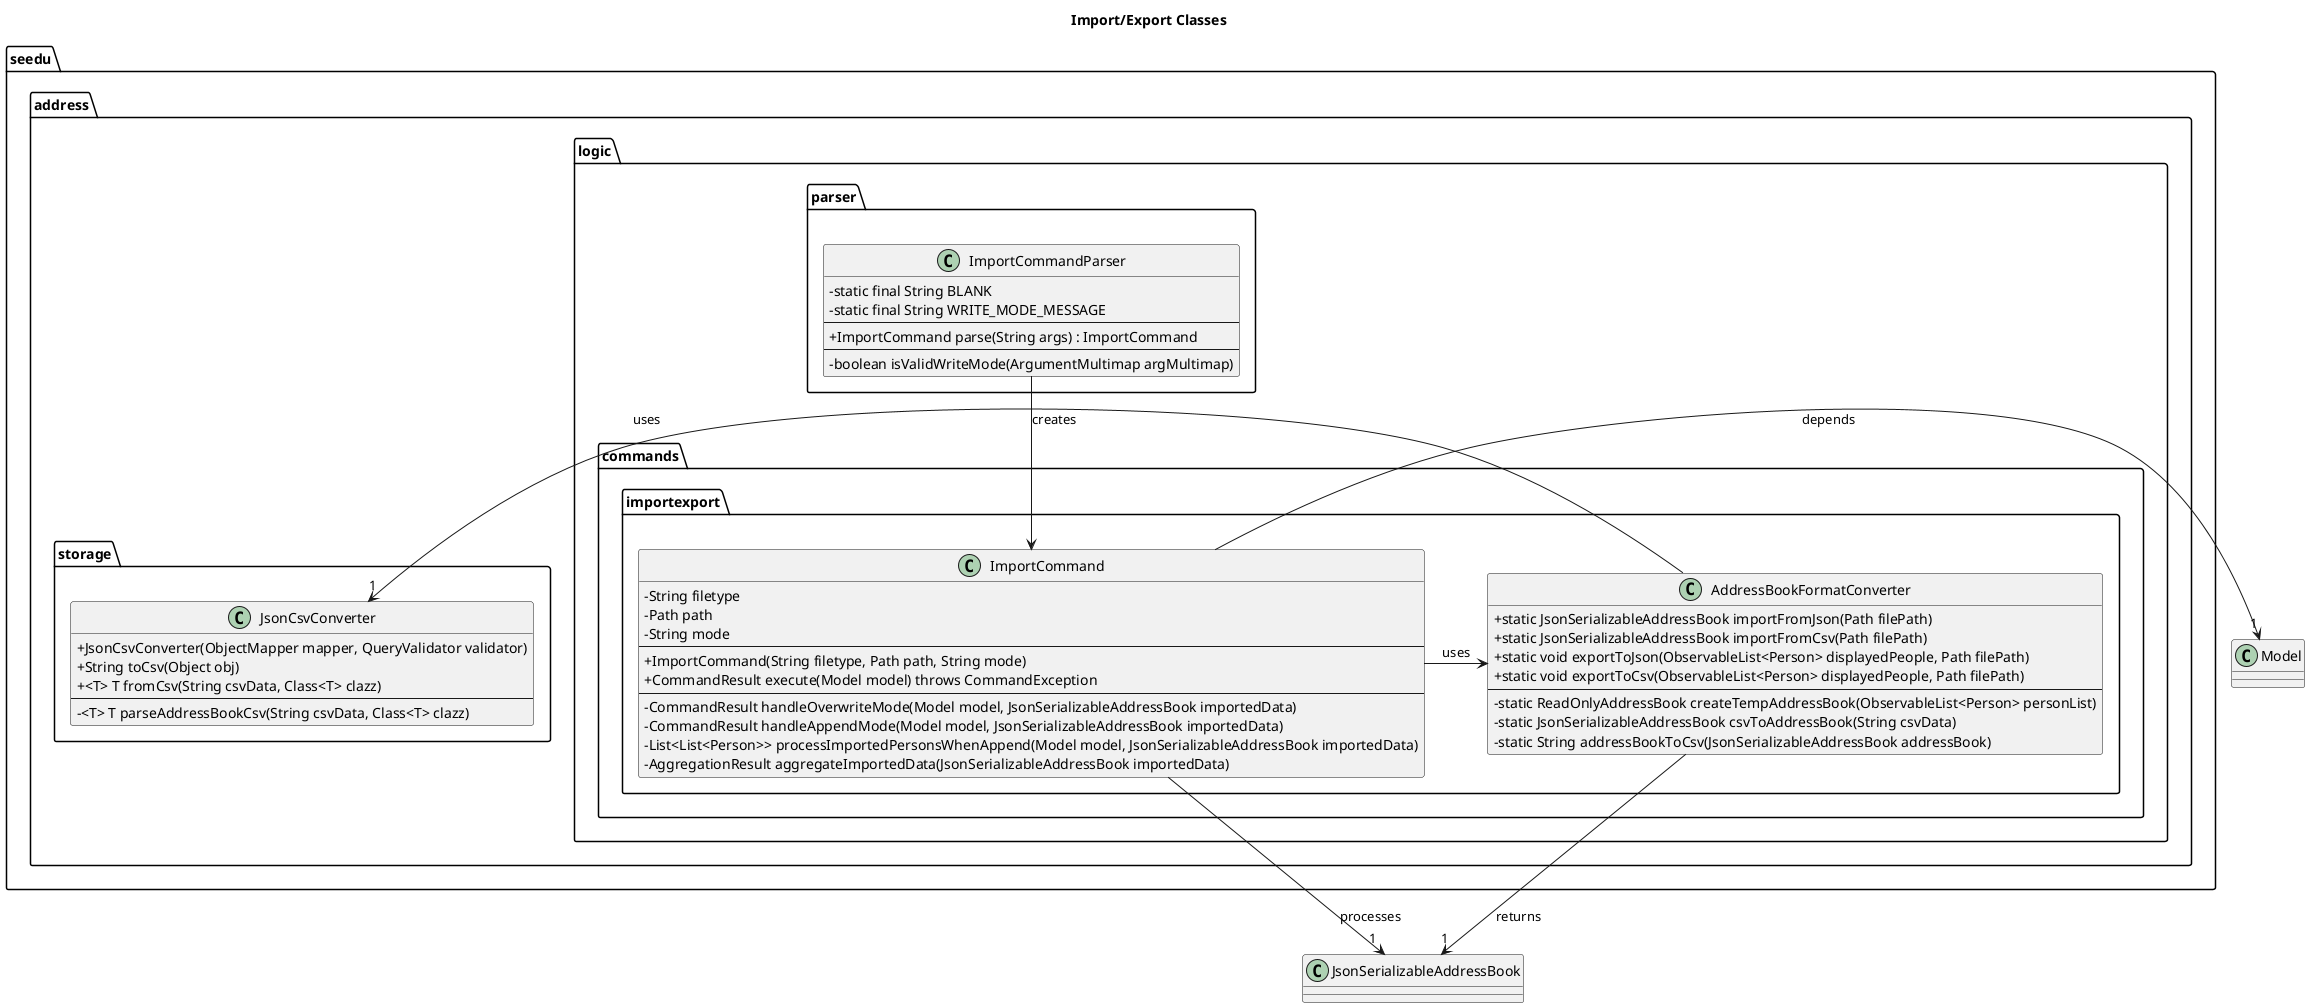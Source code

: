 @startuml
title Import/Export Classes

skinparam packageTitleFontStyle Bold
skinparam classAttributeIconSize 0

package "seedu.address.logic.parser" {
    class ImportCommandParser {
        - static final String BLANK
        - static final String WRITE_MODE_MESSAGE
        --
        + ImportCommand parse(String args) : ImportCommand
        --
        - boolean isValidWriteMode(ArgumentMultimap argMultimap)
    }
}

package "seedu.address.logic.commands.importexport" {
    class ImportCommand {
        - String filetype
        - Path path
        - String mode
        --
        + ImportCommand(String filetype, Path path, String mode)
        + CommandResult execute(Model model) throws CommandException
        --
        - CommandResult handleOverwriteMode(Model model, JsonSerializableAddressBook importedData)
        - CommandResult handleAppendMode(Model model, JsonSerializableAddressBook importedData)
        - List<List<Person>> processImportedPersonsWhenAppend(Model model, JsonSerializableAddressBook importedData)
        - AggregationResult aggregateImportedData(JsonSerializableAddressBook importedData)
    }

    class AddressBookFormatConverter {
        + static JsonSerializableAddressBook importFromJson(Path filePath)
        + static JsonSerializableAddressBook importFromCsv(Path filePath)
        + static void exportToJson(ObservableList<Person> displayedPeople, Path filePath)
        + static void exportToCsv(ObservableList<Person> displayedPeople, Path filePath)
        --
        - static ReadOnlyAddressBook createTempAddressBook(ObservableList<Person> personList)
        - static JsonSerializableAddressBook csvToAddressBook(String csvData)
        - static String addressBookToCsv(JsonSerializableAddressBook addressBook)
    }
}

package "seedu.address.storage" {
    class JsonCsvConverter {
        + JsonCsvConverter(ObjectMapper mapper, QueryValidator validator)
        + String toCsv(Object obj)
        + <T> T fromCsv(String csvData, Class<T> clazz)
        --
        - <T> T parseAddressBookCsv(String csvData, Class<T> clazz)
    }
}

' Relationships
ImportCommandParser --> ImportCommand : creates
ImportCommand -> AddressBookFormatConverter : uses
ImportCommand --> "1" JsonSerializableAddressBook : processes
ImportCommand -> "1" Model : depends
AddressBookFormatConverter -> "1" JsonSerializableAddressBook : returns
AddressBookFormatConverter -> "1" JsonCsvConverter : uses

@enduml
